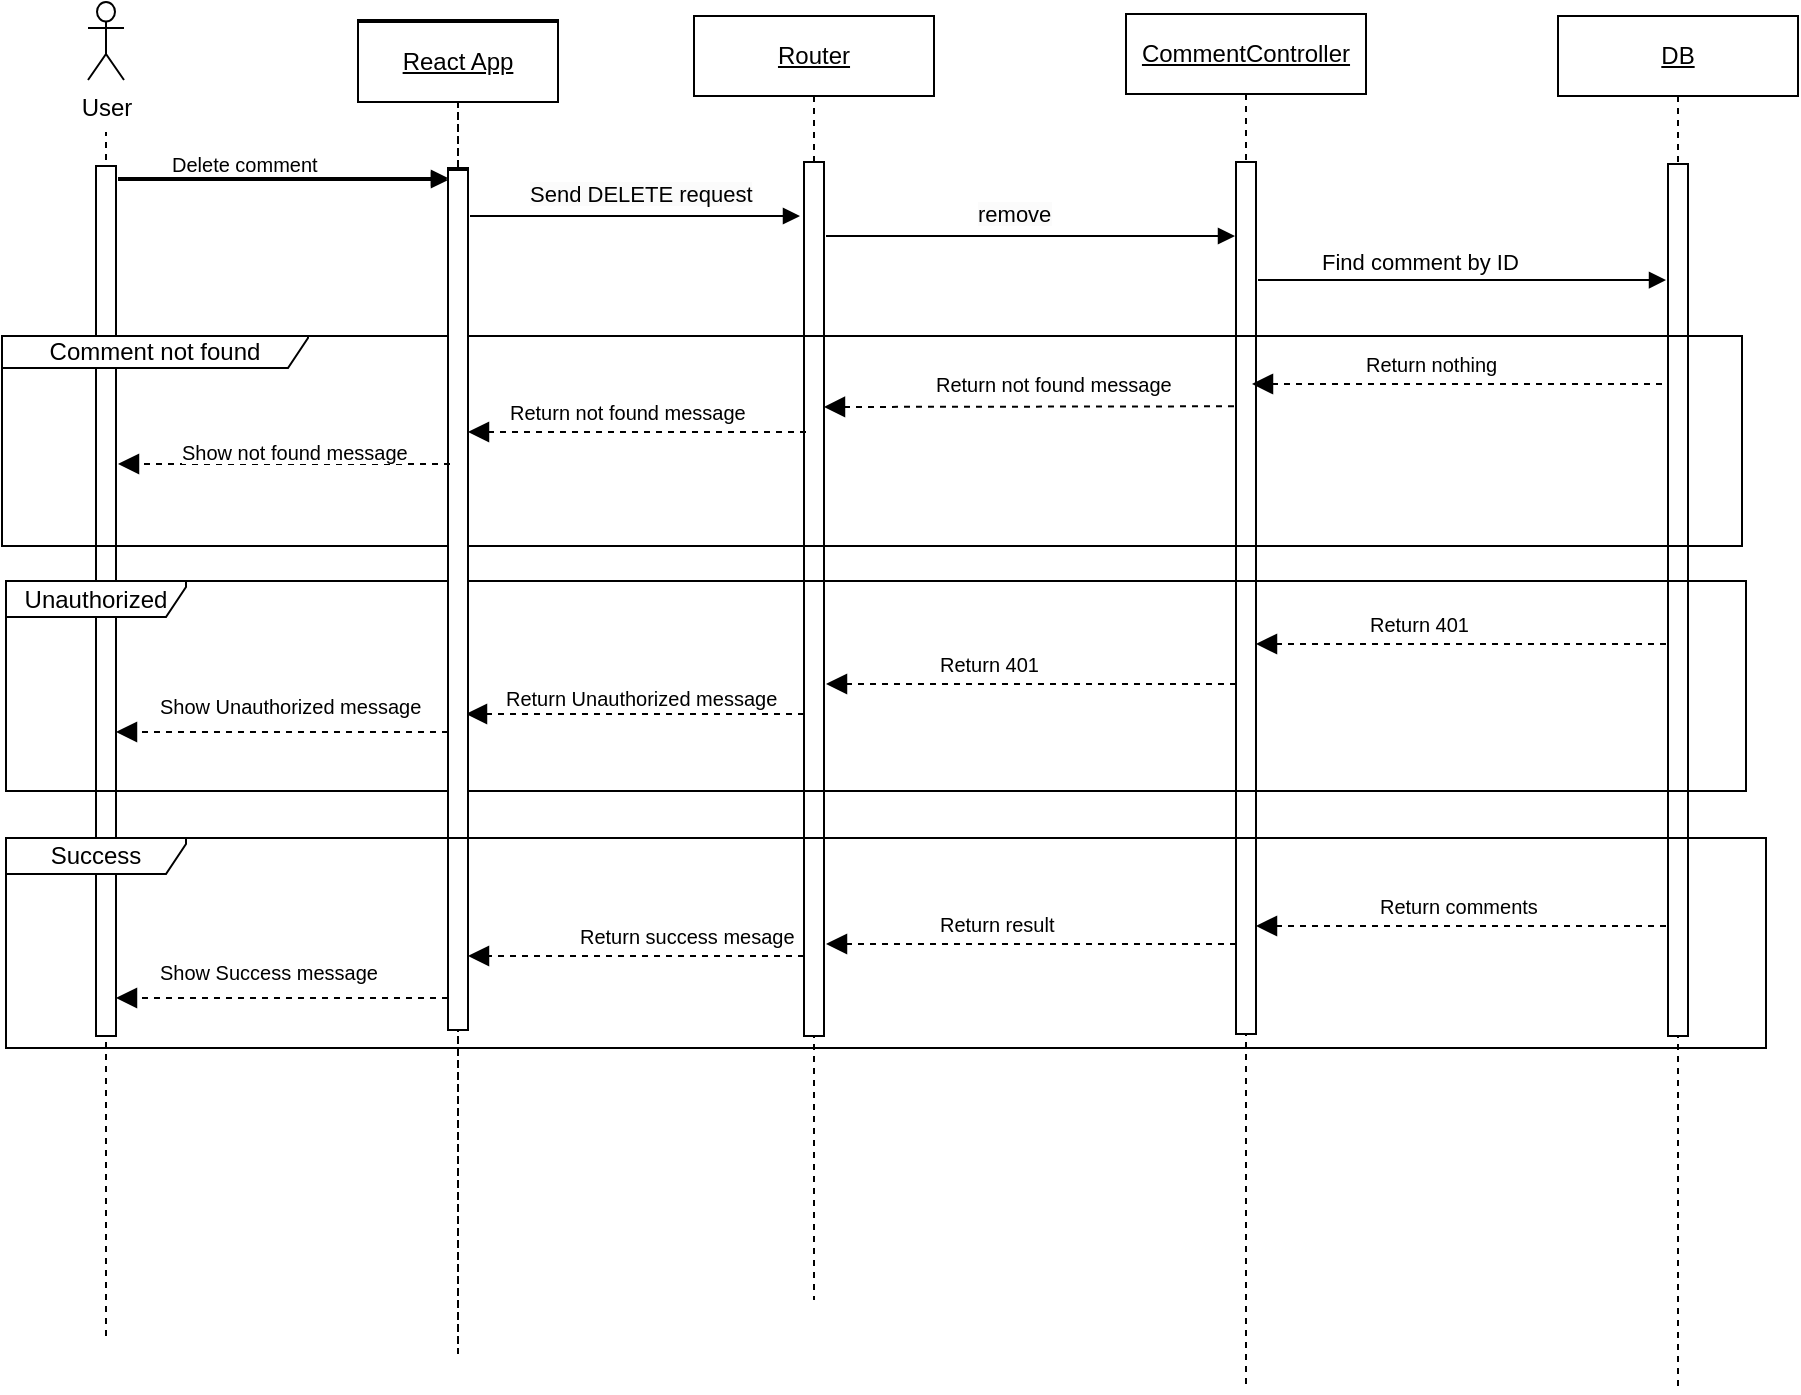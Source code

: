 <mxfile version="24.6.4" type="device">
  <diagram name="Page-1" id="2YBvvXClWsGukQMizWep">
    <mxGraphModel dx="1886" dy="654" grid="1" gridSize="10" guides="1" tooltips="1" connect="1" arrows="1" fold="1" page="1" pageScale="1" pageWidth="850" pageHeight="1100" math="0" shadow="0">
      <root>
        <mxCell id="0" />
        <mxCell id="1" parent="0" />
        <mxCell id="NXzkBoPEYidwujZH7Roe-2" value="" style="group" vertex="1" connectable="0" parent="1">
          <mxGeometry x="-599" y="43" width="18" height="474" as="geometry" />
        </mxCell>
        <mxCell id="NXzkBoPEYidwujZH7Roe-3" value="" style="endArrow=none;dashed=1;html=1;rounded=0;" edge="1" parent="NXzkBoPEYidwujZH7Roe-2">
          <mxGeometry width="50" height="50" relative="1" as="geometry">
            <mxPoint x="9" y="667" as="sourcePoint" />
            <mxPoint x="9" y="65" as="targetPoint" />
          </mxGeometry>
        </mxCell>
        <mxCell id="NXzkBoPEYidwujZH7Roe-4" value="User" style="shape=umlActor;verticalLabelPosition=bottom;verticalAlign=top;html=1;outlineConnect=0;" vertex="1" parent="NXzkBoPEYidwujZH7Roe-2">
          <mxGeometry width="18" height="39" as="geometry" />
        </mxCell>
        <mxCell id="niMMZWb-5YMJ8XlI0gKg-54" value="CommentController" style="shape=umlLifeline;perimeter=lifelinePerimeter;whiteSpace=wrap;html=1;container=0;dropTarget=0;collapsible=0;recursiveResize=0;outlineConnect=0;portConstraint=eastwest;newEdgeStyle={&quot;edgeStyle&quot;:&quot;elbowEdgeStyle&quot;,&quot;elbow&quot;:&quot;vertical&quot;,&quot;curved&quot;:0,&quot;rounded&quot;:0};fontStyle=4" parent="1" vertex="1">
          <mxGeometry x="-80" y="49" width="120" height="688" as="geometry" />
        </mxCell>
        <mxCell id="niMMZWb-5YMJ8XlI0gKg-55" value="" style="html=1;points=[];perimeter=orthogonalPerimeter;outlineConnect=0;targetShapes=umlLifeline;portConstraint=eastwest;newEdgeStyle={&quot;edgeStyle&quot;:&quot;elbowEdgeStyle&quot;,&quot;elbow&quot;:&quot;vertical&quot;,&quot;curved&quot;:0,&quot;rounded&quot;:0};fontStyle=4" parent="niMMZWb-5YMJ8XlI0gKg-54" vertex="1">
          <mxGeometry x="55" y="74" width="10" height="436" as="geometry" />
        </mxCell>
        <mxCell id="niMMZWb-5YMJ8XlI0gKg-56" value="Router" style="shape=umlLifeline;perimeter=lifelinePerimeter;whiteSpace=wrap;html=1;container=0;dropTarget=0;collapsible=0;recursiveResize=0;outlineConnect=0;portConstraint=eastwest;newEdgeStyle={&quot;edgeStyle&quot;:&quot;elbowEdgeStyle&quot;,&quot;elbow&quot;:&quot;vertical&quot;,&quot;curved&quot;:0,&quot;rounded&quot;:0};fontStyle=4;size=40;" parent="1" vertex="1">
          <mxGeometry x="-296" y="50" width="120" height="642" as="geometry" />
        </mxCell>
        <mxCell id="niMMZWb-5YMJ8XlI0gKg-57" value="" style="html=1;points=[];perimeter=orthogonalPerimeter;outlineConnect=0;targetShapes=umlLifeline;portConstraint=eastwest;newEdgeStyle={&quot;edgeStyle&quot;:&quot;elbowEdgeStyle&quot;,&quot;elbow&quot;:&quot;vertical&quot;,&quot;curved&quot;:0,&quot;rounded&quot;:0};fontStyle=4" parent="niMMZWb-5YMJ8XlI0gKg-56" vertex="1">
          <mxGeometry x="55" y="73" width="10" height="437" as="geometry" />
        </mxCell>
        <mxCell id="niMMZWb-5YMJ8XlI0gKg-58" value="DB" style="shape=umlLifeline;perimeter=lifelinePerimeter;whiteSpace=wrap;html=1;container=0;dropTarget=0;collapsible=0;recursiveResize=0;outlineConnect=0;portConstraint=eastwest;newEdgeStyle={&quot;edgeStyle&quot;:&quot;elbowEdgeStyle&quot;,&quot;elbow&quot;:&quot;vertical&quot;,&quot;curved&quot;:0,&quot;rounded&quot;:0};fontStyle=4" parent="1" vertex="1">
          <mxGeometry x="136" y="50" width="120" height="688" as="geometry" />
        </mxCell>
        <mxCell id="niMMZWb-5YMJ8XlI0gKg-59" value="" style="html=1;points=[];perimeter=orthogonalPerimeter;outlineConnect=0;targetShapes=umlLifeline;portConstraint=eastwest;newEdgeStyle={&quot;edgeStyle&quot;:&quot;elbowEdgeStyle&quot;,&quot;elbow&quot;:&quot;vertical&quot;,&quot;curved&quot;:0,&quot;rounded&quot;:0};fontStyle=4" parent="niMMZWb-5YMJ8XlI0gKg-58" vertex="1">
          <mxGeometry x="55" y="74" width="10" height="436" as="geometry" />
        </mxCell>
        <mxCell id="niMMZWb-5YMJ8XlI0gKg-44" value="React App" style="shape=umlLifeline;perimeter=lifelinePerimeter;whiteSpace=wrap;html=1;container=0;dropTarget=0;collapsible=0;recursiveResize=0;outlineConnect=0;portConstraint=eastwest;newEdgeStyle={&quot;edgeStyle&quot;:&quot;elbowEdgeStyle&quot;,&quot;elbow&quot;:&quot;vertical&quot;,&quot;curved&quot;:0,&quot;rounded&quot;:0};fontStyle=4;size=40;" parent="1" vertex="1">
          <mxGeometry x="-464" y="52" width="100" height="666" as="geometry" />
        </mxCell>
        <mxCell id="niMMZWb-5YMJ8XlI0gKg-46" value="&lt;span style=&quot;color: rgba(0, 0, 0, 0); font-family: monospace; font-size: 0px; text-align: start;&quot;&gt;%3CmxGraphModel%3E%3Croot%3E%3CmxCell%20id%3D%220%22%2F%3E%3CmxCell%20id%3D%221%22%20parent%3D%220%22%2F%3E%3CmxCell%20id%3D%222%22%20value%3D%22%22%20style%3D%22html%3D1%3Bpoints%3D%5B%5D%3Bperimeter%3DorthogonalPerimeter%3BoutlineConnect%3D0%3BtargetShapes%3DumlLifeline%3BportConstraint%3Deastwest%3BnewEdgeStyle%3D%7B%26quot%3BedgeStyle%26quot%3B%3A%26quot%3BelbowEdgeStyle%26quot%3B%2C%26quot%3Belbow%26quot%3B%3A%26quot%3Bvertical%26quot%3B%2C%26quot%3Bcurved%26quot%3B%3A0%2C%26quot%3Brounded%26quot%3B%3A0%7D%3BfontStyle%3D4%3Bcontainer%3D0%3B%22%20vertex%3D%221%22%20parent%3D%221%22%3E%3CmxGeometry%20x%3D%22-419%22%20y%3D%22123%22%20width%3D%2210%22%20height%3D%22356%22%20as%3D%22geometry%22%2F%3E%3C%2FmxCell%3E%3CmxCell%20id%3D%223%22%20value%3D%22%22%20style%3D%22html%3D1%3BverticalAlign%3Dbottom%3BendArrow%3Dblock%3Bdashed%3D1%3BendSize%3D8%3BedgeStyle%3DelbowEdgeStyle%3Belbow%3Dvertical%3Bcurved%3D0%3Brounded%3D0%3BendFill%3D1%3BfontStyle%3D4%3B%22%20edge%3D%221%22%20target%3D%222%22%20parent%3D%221%22%3E%3CmxGeometry%20x%3D%22-0.095%22%20relative%3D%221%22%20as%3D%22geometry%22%3E%3CmxPoint%20x%3D%22-445%22%20y%3D%22254.27%22%20as%3D%22targetPoint%22%2F%3E%3CArray%20as%3D%22points%22%2F%3E%3CmxPoint%20x%3D%22-240%22%20y%3D%22254%22%20as%3D%22sourcePoint%22%2F%3E%3CmxPoint%20as%3D%22offset%22%2F%3E%3C%2FmxGeometry%3E%3C%2FmxCell%3E%3C%2Froot%3E%3C%2FmxGraphModel%3E&lt;/span&gt;" style="html=1;points=[];perimeter=orthogonalPerimeter;outlineConnect=0;targetShapes=umlLifeline;portConstraint=eastwest;newEdgeStyle={&quot;edgeStyle&quot;:&quot;elbowEdgeStyle&quot;,&quot;elbow&quot;:&quot;vertical&quot;,&quot;curved&quot;:0,&quot;rounded&quot;:0};fontStyle=4;container=0;" parent="1" vertex="1">
          <mxGeometry x="-419" y="126" width="10" height="356" as="geometry" />
        </mxCell>
        <mxCell id="niMMZWb-5YMJ8XlI0gKg-47" value="" style="html=1;verticalAlign=bottom;endArrow=block;edgeStyle=elbowEdgeStyle;elbow=horizontal;curved=0;rounded=0;fontStyle=4" parent="1" edge="1">
          <mxGeometry relative="1" as="geometry">
            <mxPoint x="-584" y="131" as="sourcePoint" />
            <Array as="points">
              <mxPoint x="-471.5" y="131" />
            </Array>
            <mxPoint x="-419" y="131" as="targetPoint" />
            <mxPoint as="offset" />
          </mxGeometry>
        </mxCell>
        <mxCell id="niMMZWb-5YMJ8XlI0gKg-61" value="" style="html=1;points=[];perimeter=orthogonalPerimeter;outlineConnect=0;targetShapes=umlLifeline;portConstraint=eastwest;newEdgeStyle={&quot;edgeStyle&quot;:&quot;elbowEdgeStyle&quot;,&quot;elbow&quot;:&quot;vertical&quot;,&quot;curved&quot;:0,&quot;rounded&quot;:0};fontStyle=4;container=0;" parent="1" vertex="1">
          <mxGeometry x="-595" y="125" width="10" height="435" as="geometry" />
        </mxCell>
        <mxCell id="niMMZWb-5YMJ8XlI0gKg-63" value="&lt;span style=&quot;color: rgb(0, 0, 0); font-family: Helvetica; font-size: 10px; font-style: normal; font-variant-ligatures: normal; font-variant-caps: normal; font-weight: 400; letter-spacing: normal; orphans: 2; text-align: center; text-indent: 0px; text-transform: none; widows: 2; word-spacing: 0px; -webkit-text-stroke-width: 0px; white-space: nowrap; background-color: rgb(255, 255, 255); text-decoration-thickness: initial; text-decoration-style: initial; text-decoration-color: initial; display: inline !important; float: none;&quot;&gt;Delete comment&lt;/span&gt;" style="text;whiteSpace=wrap;html=1;" parent="1" vertex="1">
          <mxGeometry x="-559" y="110" width="150" height="40" as="geometry" />
        </mxCell>
        <mxCell id="niMMZWb-5YMJ8XlI0gKg-74" value="" style="group" parent="1" vertex="1" connectable="0">
          <mxGeometry x="-408" y="125" width="165" height="40" as="geometry" />
        </mxCell>
        <mxCell id="niMMZWb-5YMJ8XlI0gKg-69" value="" style="html=1;verticalAlign=bottom;endArrow=block;edgeStyle=elbowEdgeStyle;elbow=horizontal;curved=0;rounded=0;fontStyle=4" parent="niMMZWb-5YMJ8XlI0gKg-74" edge="1">
          <mxGeometry relative="1" as="geometry">
            <mxPoint y="25" as="sourcePoint" />
            <Array as="points">
              <mxPoint x="154" y="27" />
            </Array>
            <mxPoint x="165" y="25" as="targetPoint" />
            <mxPoint as="offset" />
          </mxGeometry>
        </mxCell>
        <mxCell id="niMMZWb-5YMJ8XlI0gKg-70" value="&lt;span style=&quot;color: rgb(0, 0, 0); font-family: Helvetica; font-size: 11px; font-style: normal; font-variant-ligatures: normal; font-variant-caps: normal; font-weight: 400; letter-spacing: normal; orphans: 2; text-align: left; text-indent: 0px; text-transform: none; widows: 2; word-spacing: 0px; -webkit-text-stroke-width: 0px; white-space: normal; background-color: rgb(251, 251, 251); text-decoration-thickness: initial; text-decoration-style: initial; text-decoration-color: initial; display: inline !important; float: none;&quot;&gt;Send DELETE request&lt;/span&gt;" style="text;whiteSpace=wrap;html=1;" parent="niMMZWb-5YMJ8XlI0gKg-74" vertex="1">
          <mxGeometry x="28" width="130" height="40" as="geometry" />
        </mxCell>
        <mxCell id="niMMZWb-5YMJ8XlI0gKg-75" value="" style="group" parent="1" vertex="1" connectable="0">
          <mxGeometry x="-230" y="135" width="165" height="40" as="geometry" />
        </mxCell>
        <mxCell id="niMMZWb-5YMJ8XlI0gKg-76" value="" style="html=1;verticalAlign=bottom;endArrow=block;edgeStyle=elbowEdgeStyle;elbow=horizontal;curved=0;rounded=0;fontStyle=4" parent="niMMZWb-5YMJ8XlI0gKg-75" edge="1">
          <mxGeometry relative="1" as="geometry">
            <mxPoint y="25" as="sourcePoint" />
            <Array as="points">
              <mxPoint x="149" y="27" />
            </Array>
            <mxPoint x="204.5" y="25" as="targetPoint" />
            <mxPoint as="offset" />
          </mxGeometry>
        </mxCell>
        <mxCell id="niMMZWb-5YMJ8XlI0gKg-77" value="&lt;span style=&quot;color: rgb(0, 0, 0); font-family: Helvetica; font-size: 11px; font-style: normal; font-variant-ligatures: normal; font-variant-caps: normal; font-weight: 400; letter-spacing: normal; orphans: 2; text-align: left; text-indent: 0px; text-transform: none; widows: 2; word-spacing: 0px; -webkit-text-stroke-width: 0px; white-space: normal; background-color: rgb(251, 251, 251); text-decoration-thickness: initial; text-decoration-style: initial; text-decoration-color: initial; display: inline !important; float: none;&quot;&gt;remove&lt;/span&gt;" style="text;whiteSpace=wrap;html=1;" parent="niMMZWb-5YMJ8XlI0gKg-75" vertex="1">
          <mxGeometry x="74" width="32" height="40" as="geometry" />
        </mxCell>
        <mxCell id="niMMZWb-5YMJ8XlI0gKg-82" value="" style="html=1;verticalAlign=bottom;endArrow=block;edgeStyle=elbowEdgeStyle;elbow=horizontal;curved=0;rounded=0;fontStyle=4;entryX=0.5;entryY=0.093;entryDx=0;entryDy=0;entryPerimeter=0;" parent="1" edge="1">
          <mxGeometry relative="1" as="geometry">
            <mxPoint x="-14" y="182" as="sourcePoint" />
            <Array as="points">
              <mxPoint x="134" y="184" />
            </Array>
            <mxPoint x="190" y="182.014" as="targetPoint" />
            <mxPoint as="offset" />
          </mxGeometry>
        </mxCell>
        <mxCell id="niMMZWb-5YMJ8XlI0gKg-83" value="Find comment by ID" style="text;whiteSpace=wrap;html=1;fontSize=11;" parent="1" vertex="1">
          <mxGeometry x="16" y="160" width="152" height="40" as="geometry" />
        </mxCell>
        <mxCell id="niMMZWb-5YMJ8XlI0gKg-95" value="" style="group" parent="1" vertex="1" connectable="0">
          <mxGeometry x="-17" y="210.004" width="176.005" height="36" as="geometry" />
        </mxCell>
        <mxCell id="niMMZWb-5YMJ8XlI0gKg-96" value="" style="html=1;verticalAlign=bottom;endArrow=block;dashed=1;endSize=8;edgeStyle=elbowEdgeStyle;elbow=vertical;curved=0;rounded=0;endFill=1;fontStyle=4;" parent="niMMZWb-5YMJ8XlI0gKg-95" edge="1">
          <mxGeometry x="-0.095" relative="1" as="geometry">
            <mxPoint y="24.266" as="targetPoint" />
            <Array as="points" />
            <mxPoint x="205" y="23.996" as="sourcePoint" />
            <mxPoint as="offset" />
          </mxGeometry>
        </mxCell>
        <mxCell id="niMMZWb-5YMJ8XlI0gKg-97" value="&lt;span style=&quot;color: rgb(0, 0, 0); font-family: Helvetica; font-size: 10px; font-style: normal; font-variant-ligatures: normal; font-variant-caps: normal; font-weight: 400; letter-spacing: normal; orphans: 2; text-align: center; text-indent: 0px; text-transform: none; widows: 2; word-spacing: 0px; -webkit-text-stroke-width: 0px; white-space: nowrap; background-color: rgb(255, 255, 255); text-decoration-thickness: initial; text-decoration-style: initial; text-decoration-color: initial; display: inline !important; float: none;&quot;&gt;Return nothing&lt;/span&gt;" style="text;whiteSpace=wrap;html=1;container=0;" parent="niMMZWb-5YMJ8XlI0gKg-95" vertex="1">
          <mxGeometry x="55.005" width="121" height="36" as="geometry" />
        </mxCell>
        <mxCell id="niMMZWb-5YMJ8XlI0gKg-98" value="&lt;font style=&quot;font-size: 12px;&quot;&gt;Comment not found&lt;/font&gt;" style="shape=umlFrame;whiteSpace=wrap;html=1;pointerEvents=0;width=153;height=16;" parent="1" vertex="1">
          <mxGeometry x="-642" y="210" width="870" height="105" as="geometry" />
        </mxCell>
        <mxCell id="niMMZWb-5YMJ8XlI0gKg-99" value="&lt;span style=&quot;color: rgb(0, 0, 0); font-family: Helvetica; font-size: 10px; font-style: normal; font-variant-ligatures: normal; font-variant-caps: normal; font-weight: 400; letter-spacing: normal; orphans: 2; text-align: center; text-indent: 0px; text-transform: none; widows: 2; word-spacing: 0px; -webkit-text-stroke-width: 0px; white-space: nowrap; background-color: rgb(255, 255, 255); text-decoration-thickness: initial; text-decoration-style: initial; text-decoration-color: initial; display: inline !important; float: none;&quot;&gt;Return not found message&lt;/span&gt;" style="text;whiteSpace=wrap;html=1;container=0;" parent="1" vertex="1">
          <mxGeometry x="-176.995" y="220.004" width="121" height="36" as="geometry" />
        </mxCell>
        <mxCell id="niMMZWb-5YMJ8XlI0gKg-93" value="" style="html=1;verticalAlign=bottom;endArrow=block;dashed=1;endSize=8;edgeStyle=elbowEdgeStyle;elbow=vertical;curved=0;rounded=0;endFill=1;fontStyle=4;" parent="1" edge="1">
          <mxGeometry x="-0.095" relative="1" as="geometry">
            <mxPoint x="-231" y="245.41" as="targetPoint" />
            <Array as="points" />
            <mxPoint x="-26" y="245.14" as="sourcePoint" />
            <mxPoint as="offset" />
          </mxGeometry>
        </mxCell>
        <mxCell id="niMMZWb-5YMJ8XlI0gKg-104" value="&lt;font style=&quot;font-size: 12px;&quot;&gt;Unauthorized&lt;/font&gt;" style="shape=umlFrame;whiteSpace=wrap;html=1;pointerEvents=0;width=90;height=18;" parent="1" vertex="1">
          <mxGeometry x="-640" y="332.5" width="870" height="105" as="geometry" />
        </mxCell>
        <mxCell id="niMMZWb-5YMJ8XlI0gKg-105" value="" style="group" parent="1" vertex="1" connectable="0">
          <mxGeometry x="-15" y="340.004" width="176.005" height="36" as="geometry" />
        </mxCell>
        <mxCell id="niMMZWb-5YMJ8XlI0gKg-106" value="" style="html=1;verticalAlign=bottom;endArrow=block;dashed=1;endSize=8;edgeStyle=elbowEdgeStyle;elbow=vertical;curved=0;rounded=0;endFill=1;fontStyle=4;" parent="niMMZWb-5YMJ8XlI0gKg-105" edge="1">
          <mxGeometry x="-0.095" relative="1" as="geometry">
            <mxPoint y="24.266" as="targetPoint" />
            <Array as="points" />
            <mxPoint x="205" y="23.996" as="sourcePoint" />
            <mxPoint as="offset" />
          </mxGeometry>
        </mxCell>
        <mxCell id="niMMZWb-5YMJ8XlI0gKg-107" value="&lt;span style=&quot;color: rgb(0, 0, 0); font-family: Helvetica; font-size: 10px; font-style: normal; font-variant-ligatures: normal; font-variant-caps: normal; font-weight: 400; letter-spacing: normal; orphans: 2; text-align: center; text-indent: 0px; text-transform: none; widows: 2; word-spacing: 0px; -webkit-text-stroke-width: 0px; white-space: nowrap; background-color: rgb(255, 255, 255); text-decoration-thickness: initial; text-decoration-style: initial; text-decoration-color: initial; display: inline !important; float: none;&quot;&gt;Return 401&lt;/span&gt;" style="text;whiteSpace=wrap;html=1;container=0;" parent="niMMZWb-5YMJ8XlI0gKg-105" vertex="1">
          <mxGeometry x="55.005" width="121" height="36" as="geometry" />
        </mxCell>
        <mxCell id="niMMZWb-5YMJ8XlI0gKg-108" value="" style="group" parent="1" vertex="1" connectable="0">
          <mxGeometry x="-230" y="360.004" width="176.005" height="36" as="geometry" />
        </mxCell>
        <mxCell id="niMMZWb-5YMJ8XlI0gKg-109" value="" style="html=1;verticalAlign=bottom;endArrow=block;dashed=1;endSize=8;edgeStyle=elbowEdgeStyle;elbow=vertical;curved=0;rounded=0;endFill=1;fontStyle=4;" parent="niMMZWb-5YMJ8XlI0gKg-108" edge="1">
          <mxGeometry x="-0.095" relative="1" as="geometry">
            <mxPoint y="24.266" as="targetPoint" />
            <Array as="points" />
            <mxPoint x="205" y="23.996" as="sourcePoint" />
            <mxPoint as="offset" />
          </mxGeometry>
        </mxCell>
        <mxCell id="niMMZWb-5YMJ8XlI0gKg-110" value="&lt;span style=&quot;color: rgb(0, 0, 0); font-family: Helvetica; font-size: 10px; font-style: normal; font-variant-ligatures: normal; font-variant-caps: normal; font-weight: 400; letter-spacing: normal; orphans: 2; text-align: center; text-indent: 0px; text-transform: none; widows: 2; word-spacing: 0px; -webkit-text-stroke-width: 0px; white-space: nowrap; background-color: rgb(255, 255, 255); text-decoration-thickness: initial; text-decoration-style: initial; text-decoration-color: initial; display: inline !important; float: none;&quot;&gt;Return 401&lt;/span&gt;" style="text;whiteSpace=wrap;html=1;container=0;" parent="niMMZWb-5YMJ8XlI0gKg-108" vertex="1">
          <mxGeometry x="55.005" width="121" height="36" as="geometry" />
        </mxCell>
        <mxCell id="niMMZWb-5YMJ8XlI0gKg-113" value="" style="html=1;verticalAlign=bottom;endArrow=block;dashed=1;endSize=8;edgeStyle=elbowEdgeStyle;elbow=vertical;curved=0;rounded=0;endFill=1;fontStyle=4;" parent="1" edge="1">
          <mxGeometry x="-0.095" relative="1" as="geometry">
            <mxPoint x="-410" y="399" as="targetPoint" />
            <Array as="points" />
            <mxPoint x="-241" y="399" as="sourcePoint" />
            <mxPoint as="offset" />
          </mxGeometry>
        </mxCell>
        <mxCell id="niMMZWb-5YMJ8XlI0gKg-129" value="" style="html=1;verticalAlign=bottom;endArrow=block;dashed=1;endSize=8;edgeStyle=elbowEdgeStyle;elbow=vertical;curved=0;rounded=0;endFill=1;fontStyle=4;exitX=1;exitY=0.75;exitDx=0;exitDy=0;" parent="1" source="niMMZWb-5YMJ8XlI0gKg-130" target="niMMZWb-5YMJ8XlI0gKg-61" edge="1">
          <mxGeometry x="-0.095" relative="1" as="geometry">
            <mxPoint x="-584" y="404.27" as="targetPoint" />
            <Array as="points" />
            <mxPoint x="-528.995" y="404.5" as="sourcePoint" />
            <mxPoint as="offset" />
          </mxGeometry>
        </mxCell>
        <mxCell id="niMMZWb-5YMJ8XlI0gKg-149" value="" style="group" parent="1" vertex="1" connectable="0">
          <mxGeometry x="-230" y="490.004" width="176.005" height="36" as="geometry" />
        </mxCell>
        <mxCell id="niMMZWb-5YMJ8XlI0gKg-150" value="" style="html=1;verticalAlign=bottom;endArrow=block;dashed=1;endSize=8;edgeStyle=elbowEdgeStyle;elbow=vertical;curved=0;rounded=0;endFill=1;fontStyle=4;" parent="niMMZWb-5YMJ8XlI0gKg-149" edge="1">
          <mxGeometry x="-0.095" relative="1" as="geometry">
            <mxPoint y="24.266" as="targetPoint" />
            <Array as="points" />
            <mxPoint x="205" y="23.996" as="sourcePoint" />
            <mxPoint as="offset" />
          </mxGeometry>
        </mxCell>
        <mxCell id="niMMZWb-5YMJ8XlI0gKg-151" value="&lt;div style=&quot;text-align: center;&quot;&gt;&lt;span style=&quot;font-size: 10px; text-wrap: nowrap; background-color: rgb(255, 255, 255);&quot;&gt;Return result&lt;/span&gt;&lt;/div&gt;" style="text;whiteSpace=wrap;html=1;container=0;" parent="niMMZWb-5YMJ8XlI0gKg-149" vertex="1">
          <mxGeometry x="55.005" width="121" height="36" as="geometry" />
        </mxCell>
        <mxCell id="niMMZWb-5YMJ8XlI0gKg-85" value="React App" style="shape=umlLifeline;perimeter=lifelinePerimeter;whiteSpace=wrap;html=1;container=0;dropTarget=0;collapsible=0;recursiveResize=0;outlineConnect=0;portConstraint=eastwest;newEdgeStyle={&quot;edgeStyle&quot;:&quot;elbowEdgeStyle&quot;,&quot;elbow&quot;:&quot;vertical&quot;,&quot;curved&quot;:0,&quot;rounded&quot;:0};fontStyle=4;size=40;" parent="1" vertex="1">
          <mxGeometry x="-464" y="53" width="100" height="666" as="geometry" />
        </mxCell>
        <mxCell id="niMMZWb-5YMJ8XlI0gKg-87" value="" style="html=1;points=[];perimeter=orthogonalPerimeter;outlineConnect=0;targetShapes=umlLifeline;portConstraint=eastwest;newEdgeStyle={&quot;edgeStyle&quot;:&quot;elbowEdgeStyle&quot;,&quot;elbow&quot;:&quot;vertical&quot;,&quot;curved&quot;:0,&quot;rounded&quot;:0};fontStyle=4;container=0;" parent="1" vertex="1">
          <mxGeometry x="-419" y="127" width="10" height="430" as="geometry" />
        </mxCell>
        <mxCell id="niMMZWb-5YMJ8XlI0gKg-88" value="" style="html=1;verticalAlign=bottom;endArrow=block;edgeStyle=elbowEdgeStyle;elbow=horizontal;curved=0;rounded=0;fontStyle=4" parent="1" edge="1">
          <mxGeometry relative="1" as="geometry">
            <mxPoint x="-584" y="132" as="sourcePoint" />
            <Array as="points">
              <mxPoint x="-471.5" y="132" />
            </Array>
            <mxPoint x="-419" y="132" as="targetPoint" />
            <mxPoint as="offset" />
          </mxGeometry>
        </mxCell>
        <mxCell id="niMMZWb-5YMJ8XlI0gKg-90" value="" style="html=1;verticalAlign=bottom;endArrow=block;dashed=1;endSize=8;edgeStyle=elbowEdgeStyle;elbow=vertical;curved=0;rounded=0;endFill=1;fontStyle=4;" parent="1" target="niMMZWb-5YMJ8XlI0gKg-87" edge="1">
          <mxGeometry x="-0.095" relative="1" as="geometry">
            <mxPoint x="-445" y="258.27" as="targetPoint" />
            <Array as="points" />
            <mxPoint x="-240" y="258" as="sourcePoint" />
            <mxPoint as="offset" />
          </mxGeometry>
        </mxCell>
        <mxCell id="niMMZWb-5YMJ8XlI0gKg-91" value="&lt;span style=&quot;font-size: 10px; text-align: center; text-wrap: nowrap; background-color: rgb(255, 255, 255);&quot;&gt;Return not found message&lt;/span&gt;" style="text;whiteSpace=wrap;html=1;container=0;" parent="1" vertex="1">
          <mxGeometry x="-389.995" y="234.004" width="121" height="36" as="geometry" />
        </mxCell>
        <mxCell id="niMMZWb-5YMJ8XlI0gKg-89" value="" style="html=1;verticalAlign=bottom;endArrow=block;dashed=1;endSize=8;edgeStyle=elbowEdgeStyle;elbow=vertical;curved=0;rounded=0;endFill=1;fontStyle=4;" parent="1" edge="1">
          <mxGeometry x="-0.095" relative="1" as="geometry">
            <mxPoint x="-584" y="274" as="targetPoint" />
            <Array as="points" />
            <mxPoint x="-418" y="274" as="sourcePoint" />
            <mxPoint as="offset" />
          </mxGeometry>
        </mxCell>
        <mxCell id="niMMZWb-5YMJ8XlI0gKg-100" value="&lt;span style=&quot;color: rgb(0, 0, 0); font-family: Helvetica; font-size: 10px; font-style: normal; font-variant-ligatures: normal; font-variant-caps: normal; font-weight: 400; letter-spacing: normal; orphans: 2; text-align: center; text-indent: 0px; text-transform: none; widows: 2; word-spacing: 0px; -webkit-text-stroke-width: 0px; white-space: nowrap; background-color: rgb(255, 255, 255); text-decoration-thickness: initial; text-decoration-style: initial; text-decoration-color: initial; display: inline !important; float: none;&quot;&gt;Show not found message&lt;/span&gt;" style="text;whiteSpace=wrap;html=1;" parent="1" vertex="1">
          <mxGeometry x="-554" y="254" width="150" height="40" as="geometry" />
        </mxCell>
        <mxCell id="niMMZWb-5YMJ8XlI0gKg-114" value="&lt;span style=&quot;color: rgb(0, 0, 0); font-family: Helvetica; font-size: 10px; font-style: normal; font-variant-ligatures: normal; font-variant-caps: normal; font-weight: 400; letter-spacing: normal; orphans: 2; text-align: center; text-indent: 0px; text-transform: none; widows: 2; word-spacing: 0px; -webkit-text-stroke-width: 0px; white-space: nowrap; background-color: rgb(255, 255, 255); text-decoration-thickness: initial; text-decoration-style: initial; text-decoration-color: initial; display: inline !important; float: none;&quot;&gt;Return Unauthorized message&lt;/span&gt;" style="text;whiteSpace=wrap;html=1;" parent="1" vertex="1">
          <mxGeometry x="-392" y="377" width="80" height="40" as="geometry" />
        </mxCell>
        <mxCell id="niMMZWb-5YMJ8XlI0gKg-128" value="" style="group" parent="1" vertex="1" connectable="0">
          <mxGeometry x="-595" y="381.004" width="176.005" height="36" as="geometry" />
        </mxCell>
        <mxCell id="niMMZWb-5YMJ8XlI0gKg-130" value="&lt;span style=&quot;color: rgb(0, 0, 0); font-family: Helvetica; font-size: 10px; font-style: normal; font-variant-ligatures: normal; font-variant-caps: normal; font-weight: 400; letter-spacing: normal; orphans: 2; text-align: center; text-indent: 0px; text-transform: none; widows: 2; word-spacing: 0px; -webkit-text-stroke-width: 0px; white-space: nowrap; background-color: rgb(255, 255, 255); text-decoration-thickness: initial; text-decoration-style: initial; text-decoration-color: initial; display: inline !important; float: none;&quot;&gt;Show&amp;nbsp;&lt;/span&gt;&lt;span style=&quot;font-size: 10px; text-align: center; text-wrap: nowrap; background-color: rgb(255, 255, 255);&quot;&gt;Unauthorized message&lt;/span&gt;" style="text;whiteSpace=wrap;html=1;container=0;" parent="niMMZWb-5YMJ8XlI0gKg-128" vertex="1">
          <mxGeometry x="30" width="146" height="36" as="geometry" />
        </mxCell>
        <mxCell id="niMMZWb-5YMJ8XlI0gKg-145" value="Success" style="shape=umlFrame;whiteSpace=wrap;html=1;pointerEvents=0;width=90;height=18;" parent="1" vertex="1">
          <mxGeometry x="-640" y="461" width="880" height="105" as="geometry" />
        </mxCell>
        <mxCell id="niMMZWb-5YMJ8XlI0gKg-146" value="" style="group" parent="1" vertex="1" connectable="0">
          <mxGeometry x="-10" y="481.004" width="176.005" height="36" as="geometry" />
        </mxCell>
        <mxCell id="niMMZWb-5YMJ8XlI0gKg-147" value="" style="html=1;verticalAlign=bottom;endArrow=block;dashed=1;endSize=8;edgeStyle=elbowEdgeStyle;elbow=vertical;curved=0;rounded=0;endFill=1;fontStyle=4;" parent="niMMZWb-5YMJ8XlI0gKg-146" edge="1">
          <mxGeometry x="-0.095" relative="1" as="geometry">
            <mxPoint x="-5" y="24.266" as="targetPoint" />
            <Array as="points" />
            <mxPoint x="200" y="23.996" as="sourcePoint" />
            <mxPoint as="offset" />
          </mxGeometry>
        </mxCell>
        <mxCell id="niMMZWb-5YMJ8XlI0gKg-148" value="&lt;span style=&quot;color: rgb(0, 0, 0); font-family: Helvetica; font-size: 10px; font-style: normal; font-variant-ligatures: normal; font-variant-caps: normal; font-weight: 400; letter-spacing: normal; orphans: 2; text-align: center; text-indent: 0px; text-transform: none; widows: 2; word-spacing: 0px; -webkit-text-stroke-width: 0px; white-space: nowrap; background-color: rgb(255, 255, 255); text-decoration-thickness: initial; text-decoration-style: initial; text-decoration-color: initial; display: inline !important; float: none;&quot;&gt;Return comments&lt;/span&gt;" style="text;whiteSpace=wrap;html=1;container=0;" parent="niMMZWb-5YMJ8XlI0gKg-146" vertex="1">
          <mxGeometry x="55.005" width="121" height="36" as="geometry" />
        </mxCell>
        <mxCell id="niMMZWb-5YMJ8XlI0gKg-51" value="" style="group" parent="1" vertex="1" connectable="0">
          <mxGeometry x="-409" y="495.5" width="172.5" height="36" as="geometry" />
        </mxCell>
        <mxCell id="niMMZWb-5YMJ8XlI0gKg-52" value="" style="html=1;verticalAlign=bottom;endArrow=block;dashed=1;endSize=8;edgeStyle=elbowEdgeStyle;elbow=vertical;curved=0;rounded=0;endFill=1;fontStyle=4;" parent="niMMZWb-5YMJ8XlI0gKg-51" source="niMMZWb-5YMJ8XlI0gKg-57" edge="1">
          <mxGeometry x="-0.095" relative="1" as="geometry">
            <mxPoint y="24.266" as="targetPoint" />
            <Array as="points" />
            <mxPoint x="200.918" y="23.996" as="sourcePoint" />
            <mxPoint as="offset" />
          </mxGeometry>
        </mxCell>
        <mxCell id="niMMZWb-5YMJ8XlI0gKg-53" value="&lt;span style=&quot;color: rgb(0, 0, 0); font-family: Helvetica; font-size: 10px; font-style: normal; font-variant-ligatures: normal; font-variant-caps: normal; font-weight: 400; letter-spacing: normal; orphans: 2; text-align: center; text-indent: 0px; text-transform: none; widows: 2; word-spacing: 0px; -webkit-text-stroke-width: 0px; white-space: nowrap; background-color: rgb(255, 255, 255); text-decoration-thickness: initial; text-decoration-style: initial; text-decoration-color: initial; display: inline !important; float: none;&quot;&gt;Return success mesage&lt;/span&gt;" style="text;whiteSpace=wrap;html=1;container=0;" parent="niMMZWb-5YMJ8XlI0gKg-51" vertex="1">
          <mxGeometry x="53.909" width="118.591" height="36" as="geometry" />
        </mxCell>
        <mxCell id="niMMZWb-5YMJ8XlI0gKg-194" value="" style="html=1;verticalAlign=bottom;endArrow=block;dashed=1;endSize=8;edgeStyle=elbowEdgeStyle;elbow=vertical;curved=0;rounded=0;endFill=1;fontStyle=4;exitX=1;exitY=0.75;exitDx=0;exitDy=0;" parent="1" source="niMMZWb-5YMJ8XlI0gKg-195" edge="1">
          <mxGeometry x="-0.095" relative="1" as="geometry">
            <mxPoint x="-585" y="541" as="targetPoint" />
            <Array as="points" />
            <mxPoint x="-528.995" y="537.5" as="sourcePoint" />
            <mxPoint as="offset" />
          </mxGeometry>
        </mxCell>
        <mxCell id="niMMZWb-5YMJ8XlI0gKg-195" value="&lt;span style=&quot;color: rgb(0, 0, 0); font-family: Helvetica; font-size: 10px; font-style: normal; font-variant-ligatures: normal; font-variant-caps: normal; font-weight: 400; letter-spacing: normal; orphans: 2; text-align: center; text-indent: 0px; text-transform: none; widows: 2; word-spacing: 0px; -webkit-text-stroke-width: 0px; white-space: nowrap; background-color: rgb(255, 255, 255); text-decoration-thickness: initial; text-decoration-style: initial; text-decoration-color: initial; display: inline !important; float: none;&quot;&gt;Show&amp;nbsp;&lt;/span&gt;&lt;span style=&quot;font-size: 10px; text-align: center; text-wrap: nowrap; background-color: rgb(255, 255, 255);&quot;&gt;Success message&lt;/span&gt;" style="text;whiteSpace=wrap;html=1;container=0;" parent="1" vertex="1">
          <mxGeometry x="-565" y="514.004" width="146" height="36" as="geometry" />
        </mxCell>
      </root>
    </mxGraphModel>
  </diagram>
</mxfile>
